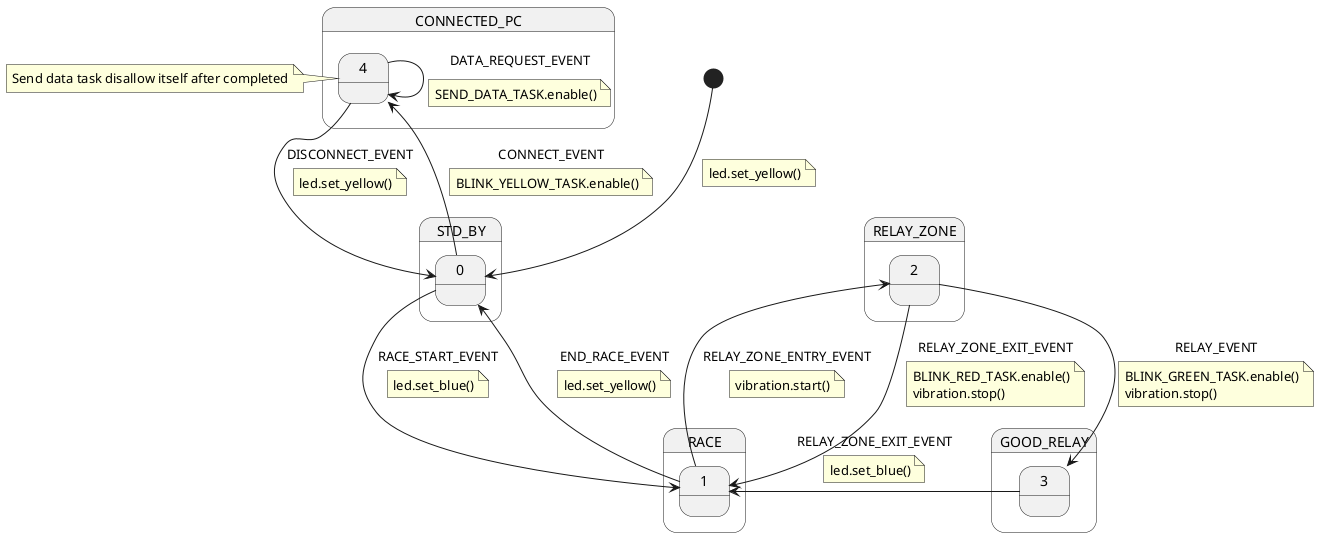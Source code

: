 @startuml
[*] --> STD_BY.0
note on link
	led.set_yellow()
end note
STD_BY.0 --> RACE.1 :  RACE_START_EVENT
note on link
	led.set_blue()
end note
RACE.1 --> STD_BY.0 : END_RACE_EVENT
note on link
	led.set_yellow()
end note
RACE.1 --> RELAY_ZONE.2 : RELAY_ZONE_ENTRY_EVENT
note on link
	vibration.start()
end note
RELAY_ZONE.2 --> RACE.1 : RELAY_ZONE_EXIT_EVENT
note on link
	BLINK_RED_TASK.enable()
	vibration.stop()
end note
RELAY_ZONE.2 --> GOOD_RELAY.3 : RELAY_EVENT
note on link
	BLINK_GREEN_TASK.enable()
	vibration.stop()
end note
GOOD_RELAY.3 --> RACE.1 : RELAY_ZONE_EXIT_EVENT
note on link
	led.set_blue()
end note

STD_BY.0 --> CONNECTED_PC.4 : CONNECT_EVENT
note on link
	BLINK_YELLOW_TASK.enable()
end note
CONNECTED_PC.4 --> STD_BY.0 : DISCONNECT_EVENT
note on link
	led.set_yellow()
end note

CONNECTED_PC.4 --> CONNECTED_PC.4 : DATA_REQUEST_EVENT
note on link
	SEND_DATA_TASK.enable()
end note
note left of CONNECTED_PC.4
	Send data task disallow itself after completed
end note

@enduml
